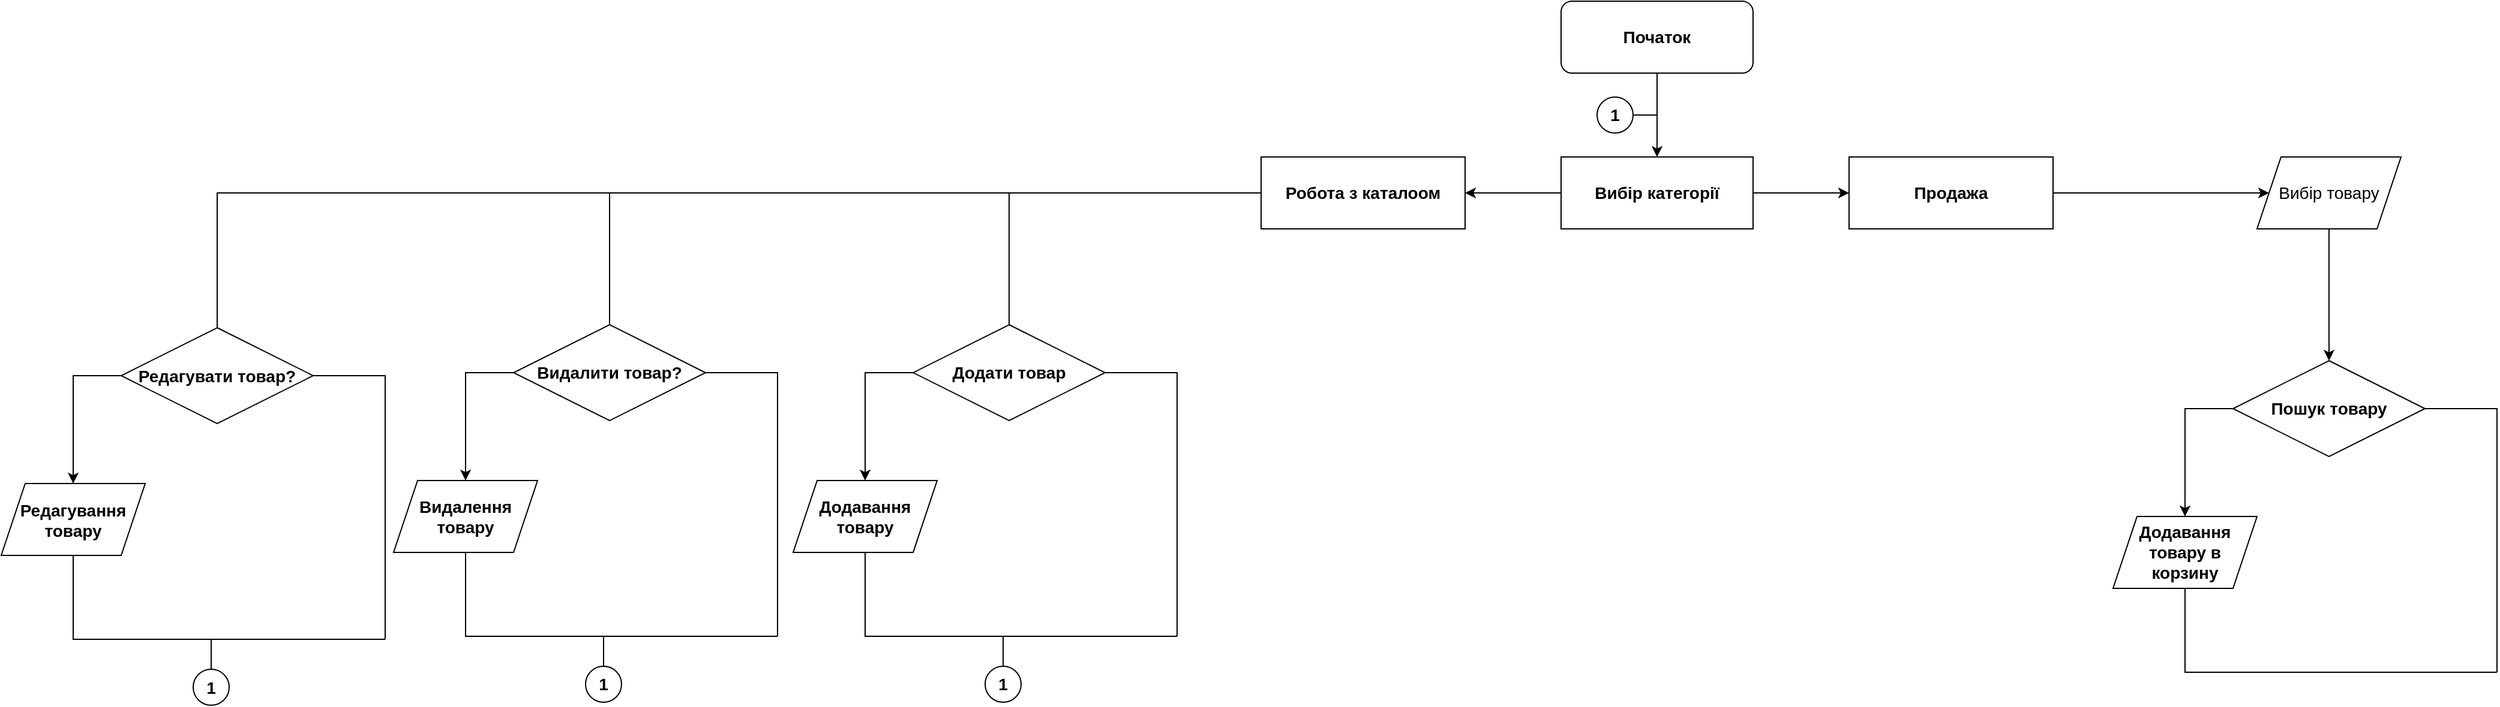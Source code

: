 <mxfile version="20.0.1" type="github">
  <diagram id="C5RBs43oDa-KdzZeNtuy" name="Page-1">
    <mxGraphModel dx="3432" dy="953" grid="1" gridSize="10" guides="1" tooltips="1" connect="1" arrows="1" fold="1" page="1" pageScale="1" pageWidth="827" pageHeight="1169" math="0" shadow="0">
      <root>
        <mxCell id="WIyWlLk6GJQsqaUBKTNV-0" />
        <mxCell id="WIyWlLk6GJQsqaUBKTNV-1" parent="WIyWlLk6GJQsqaUBKTNV-0" />
        <mxCell id="IhnhWhZBl7mTdEsvZuZf-0" value="Початок" style="rounded=1;whiteSpace=wrap;html=1;fontStyle=1;fontSize=14;" vertex="1" parent="WIyWlLk6GJQsqaUBKTNV-1">
          <mxGeometry x="400" y="30" width="160" height="60" as="geometry" />
        </mxCell>
        <mxCell id="IhnhWhZBl7mTdEsvZuZf-1" value="Вибір категорії" style="rounded=0;whiteSpace=wrap;html=1;fontStyle=1;fontSize=14;" vertex="1" parent="WIyWlLk6GJQsqaUBKTNV-1">
          <mxGeometry x="400" y="160" width="160" height="60" as="geometry" />
        </mxCell>
        <mxCell id="IhnhWhZBl7mTdEsvZuZf-4" value="" style="endArrow=classic;html=1;rounded=0;exitX=0.5;exitY=1;exitDx=0;exitDy=0;entryX=0.5;entryY=0;entryDx=0;entryDy=0;fontStyle=1;fontSize=14;" edge="1" parent="WIyWlLk6GJQsqaUBKTNV-1" source="IhnhWhZBl7mTdEsvZuZf-0" target="IhnhWhZBl7mTdEsvZuZf-1">
          <mxGeometry width="50" height="50" relative="1" as="geometry">
            <mxPoint x="540" y="120" as="sourcePoint" />
            <mxPoint x="590" y="70" as="targetPoint" />
          </mxGeometry>
        </mxCell>
        <mxCell id="IhnhWhZBl7mTdEsvZuZf-5" value="1" style="ellipse;whiteSpace=wrap;html=1;fontStyle=1;fontSize=14;" vertex="1" parent="WIyWlLk6GJQsqaUBKTNV-1">
          <mxGeometry x="430" y="110" width="30" height="30" as="geometry" />
        </mxCell>
        <mxCell id="IhnhWhZBl7mTdEsvZuZf-7" value="" style="endArrow=none;html=1;rounded=0;exitX=1;exitY=0.5;exitDx=0;exitDy=0;fontStyle=1;fontSize=14;" edge="1" parent="WIyWlLk6GJQsqaUBKTNV-1" source="IhnhWhZBl7mTdEsvZuZf-5">
          <mxGeometry width="50" height="50" relative="1" as="geometry">
            <mxPoint x="630" y="170" as="sourcePoint" />
            <mxPoint x="480" y="125" as="targetPoint" />
          </mxGeometry>
        </mxCell>
        <mxCell id="IhnhWhZBl7mTdEsvZuZf-9" value="Робота з каталоом" style="rounded=0;whiteSpace=wrap;html=1;fontStyle=1;fontSize=14;" vertex="1" parent="WIyWlLk6GJQsqaUBKTNV-1">
          <mxGeometry x="150" y="160" width="170" height="60" as="geometry" />
        </mxCell>
        <mxCell id="IhnhWhZBl7mTdEsvZuZf-10" value="" style="endArrow=classic;html=1;rounded=0;entryX=1;entryY=0.5;entryDx=0;entryDy=0;exitX=0;exitY=0.5;exitDx=0;exitDy=0;fontStyle=1;fontSize=14;" edge="1" parent="WIyWlLk6GJQsqaUBKTNV-1" source="IhnhWhZBl7mTdEsvZuZf-1" target="IhnhWhZBl7mTdEsvZuZf-9">
          <mxGeometry width="50" height="50" relative="1" as="geometry">
            <mxPoint x="340" y="220" as="sourcePoint" />
            <mxPoint x="390" y="170" as="targetPoint" />
          </mxGeometry>
        </mxCell>
        <mxCell id="IhnhWhZBl7mTdEsvZuZf-13" value="Редагувати товар?" style="rhombus;whiteSpace=wrap;html=1;fontStyle=1;fontSize=14;" vertex="1" parent="WIyWlLk6GJQsqaUBKTNV-1">
          <mxGeometry x="-800" y="302.5" width="160" height="80" as="geometry" />
        </mxCell>
        <mxCell id="IhnhWhZBl7mTdEsvZuZf-17" value="Редагування товару" style="shape=parallelogram;perimeter=parallelogramPerimeter;whiteSpace=wrap;html=1;fixedSize=1;fontStyle=1;fontSize=14;" vertex="1" parent="WIyWlLk6GJQsqaUBKTNV-1">
          <mxGeometry x="-900" y="432.5" width="120" height="60" as="geometry" />
        </mxCell>
        <mxCell id="IhnhWhZBl7mTdEsvZuZf-21" value="" style="endArrow=classic;html=1;rounded=0;entryX=0.5;entryY=0;entryDx=0;entryDy=0;exitX=0;exitY=0.5;exitDx=0;exitDy=0;fontStyle=1;fontSize=14;" edge="1" parent="WIyWlLk6GJQsqaUBKTNV-1" source="IhnhWhZBl7mTdEsvZuZf-13" target="IhnhWhZBl7mTdEsvZuZf-17">
          <mxGeometry width="50" height="50" relative="1" as="geometry">
            <mxPoint x="-880" y="382.5" as="sourcePoint" />
            <mxPoint x="-830" y="332.5" as="targetPoint" />
            <Array as="points">
              <mxPoint x="-840" y="342.5" />
            </Array>
          </mxGeometry>
        </mxCell>
        <mxCell id="IhnhWhZBl7mTdEsvZuZf-25" value="" style="endArrow=none;html=1;rounded=0;entryX=0.5;entryY=1;entryDx=0;entryDy=0;fontStyle=1;fontSize=14;" edge="1" parent="WIyWlLk6GJQsqaUBKTNV-1" target="IhnhWhZBl7mTdEsvZuZf-17">
          <mxGeometry width="50" height="50" relative="1" as="geometry">
            <mxPoint x="-580" y="562.5" as="sourcePoint" />
            <mxPoint x="-700" y="612.5" as="targetPoint" />
            <Array as="points">
              <mxPoint x="-840" y="562.5" />
            </Array>
          </mxGeometry>
        </mxCell>
        <mxCell id="IhnhWhZBl7mTdEsvZuZf-26" value="" style="endArrow=none;html=1;rounded=0;entryX=1;entryY=0.5;entryDx=0;entryDy=0;fontStyle=1;fontSize=14;" edge="1" parent="WIyWlLk6GJQsqaUBKTNV-1" target="IhnhWhZBl7mTdEsvZuZf-13">
          <mxGeometry width="50" height="50" relative="1" as="geometry">
            <mxPoint x="-580" y="562.5" as="sourcePoint" />
            <mxPoint x="-640" y="462.5" as="targetPoint" />
            <Array as="points">
              <mxPoint x="-580" y="342.5" />
            </Array>
          </mxGeometry>
        </mxCell>
        <mxCell id="IhnhWhZBl7mTdEsvZuZf-27" value="1" style="ellipse;whiteSpace=wrap;html=1;fontStyle=1;fontSize=14;" vertex="1" parent="WIyWlLk6GJQsqaUBKTNV-1">
          <mxGeometry x="-740" y="587.5" width="30" height="30" as="geometry" />
        </mxCell>
        <mxCell id="IhnhWhZBl7mTdEsvZuZf-28" value="" style="endArrow=none;html=1;rounded=0;exitX=0.5;exitY=0;exitDx=0;exitDy=0;fontStyle=1;fontSize=14;" edge="1" parent="WIyWlLk6GJQsqaUBKTNV-1" source="IhnhWhZBl7mTdEsvZuZf-27">
          <mxGeometry width="50" height="50" relative="1" as="geometry">
            <mxPoint x="-630" y="612.5" as="sourcePoint" />
            <mxPoint x="-725" y="562.5" as="targetPoint" />
          </mxGeometry>
        </mxCell>
        <mxCell id="IhnhWhZBl7mTdEsvZuZf-29" value="Видалити товар?" style="rhombus;whiteSpace=wrap;html=1;fontStyle=1;fontSize=14;" vertex="1" parent="WIyWlLk6GJQsqaUBKTNV-1">
          <mxGeometry x="-473" y="300" width="160" height="80" as="geometry" />
        </mxCell>
        <mxCell id="IhnhWhZBl7mTdEsvZuZf-30" value="Видалення товару" style="shape=parallelogram;perimeter=parallelogramPerimeter;whiteSpace=wrap;html=1;fixedSize=1;fontStyle=1;fontSize=14;" vertex="1" parent="WIyWlLk6GJQsqaUBKTNV-1">
          <mxGeometry x="-573" y="430" width="120" height="60" as="geometry" />
        </mxCell>
        <mxCell id="IhnhWhZBl7mTdEsvZuZf-31" value="" style="endArrow=classic;html=1;rounded=0;entryX=0.5;entryY=0;entryDx=0;entryDy=0;exitX=0;exitY=0.5;exitDx=0;exitDy=0;fontStyle=1;fontSize=14;" edge="1" source="IhnhWhZBl7mTdEsvZuZf-29" target="IhnhWhZBl7mTdEsvZuZf-30" parent="WIyWlLk6GJQsqaUBKTNV-1">
          <mxGeometry width="50" height="50" relative="1" as="geometry">
            <mxPoint x="-553" y="380" as="sourcePoint" />
            <mxPoint x="-503" y="330" as="targetPoint" />
            <Array as="points">
              <mxPoint x="-513" y="340" />
            </Array>
          </mxGeometry>
        </mxCell>
        <mxCell id="IhnhWhZBl7mTdEsvZuZf-32" value="" style="endArrow=none;html=1;rounded=0;entryX=0.5;entryY=1;entryDx=0;entryDy=0;fontStyle=1;fontSize=14;" edge="1" target="IhnhWhZBl7mTdEsvZuZf-30" parent="WIyWlLk6GJQsqaUBKTNV-1">
          <mxGeometry width="50" height="50" relative="1" as="geometry">
            <mxPoint x="-253.0" y="560" as="sourcePoint" />
            <mxPoint x="-373" y="610" as="targetPoint" />
            <Array as="points">
              <mxPoint x="-513" y="560" />
            </Array>
          </mxGeometry>
        </mxCell>
        <mxCell id="IhnhWhZBl7mTdEsvZuZf-33" value="" style="endArrow=none;html=1;rounded=0;entryX=1;entryY=0.5;entryDx=0;entryDy=0;fontStyle=1;fontSize=14;" edge="1" target="IhnhWhZBl7mTdEsvZuZf-29" parent="WIyWlLk6GJQsqaUBKTNV-1">
          <mxGeometry width="50" height="50" relative="1" as="geometry">
            <mxPoint x="-253.0" y="560" as="sourcePoint" />
            <mxPoint x="-313" y="460" as="targetPoint" />
            <Array as="points">
              <mxPoint x="-253" y="340" />
            </Array>
          </mxGeometry>
        </mxCell>
        <mxCell id="IhnhWhZBl7mTdEsvZuZf-34" value="1" style="ellipse;whiteSpace=wrap;html=1;fontStyle=1;fontSize=14;" vertex="1" parent="WIyWlLk6GJQsqaUBKTNV-1">
          <mxGeometry x="-413" y="585" width="30" height="30" as="geometry" />
        </mxCell>
        <mxCell id="IhnhWhZBl7mTdEsvZuZf-35" value="" style="endArrow=none;html=1;rounded=0;exitX=0.5;exitY=0;exitDx=0;exitDy=0;fontStyle=1;fontSize=14;" edge="1" source="IhnhWhZBl7mTdEsvZuZf-34" parent="WIyWlLk6GJQsqaUBKTNV-1">
          <mxGeometry width="50" height="50" relative="1" as="geometry">
            <mxPoint x="-303" y="610" as="sourcePoint" />
            <mxPoint x="-398.0" y="560" as="targetPoint" />
          </mxGeometry>
        </mxCell>
        <mxCell id="IhnhWhZBl7mTdEsvZuZf-36" value="Додати товар" style="rhombus;whiteSpace=wrap;html=1;fontStyle=1;fontSize=14;" vertex="1" parent="WIyWlLk6GJQsqaUBKTNV-1">
          <mxGeometry x="-140" y="300" width="160" height="80" as="geometry" />
        </mxCell>
        <mxCell id="IhnhWhZBl7mTdEsvZuZf-37" value="Додавання товару" style="shape=parallelogram;perimeter=parallelogramPerimeter;whiteSpace=wrap;html=1;fixedSize=1;fontStyle=1;fontSize=14;" vertex="1" parent="WIyWlLk6GJQsqaUBKTNV-1">
          <mxGeometry x="-240" y="430" width="120" height="60" as="geometry" />
        </mxCell>
        <mxCell id="IhnhWhZBl7mTdEsvZuZf-38" value="" style="endArrow=classic;html=1;rounded=0;entryX=0.5;entryY=0;entryDx=0;entryDy=0;exitX=0;exitY=0.5;exitDx=0;exitDy=0;fontStyle=1;fontSize=14;" edge="1" source="IhnhWhZBl7mTdEsvZuZf-36" target="IhnhWhZBl7mTdEsvZuZf-37" parent="WIyWlLk6GJQsqaUBKTNV-1">
          <mxGeometry width="50" height="50" relative="1" as="geometry">
            <mxPoint x="-220" y="380" as="sourcePoint" />
            <mxPoint x="-170" y="330" as="targetPoint" />
            <Array as="points">
              <mxPoint x="-180" y="340" />
            </Array>
          </mxGeometry>
        </mxCell>
        <mxCell id="IhnhWhZBl7mTdEsvZuZf-39" value="" style="endArrow=none;html=1;rounded=0;entryX=0.5;entryY=1;entryDx=0;entryDy=0;fontStyle=1;fontSize=14;" edge="1" target="IhnhWhZBl7mTdEsvZuZf-37" parent="WIyWlLk6GJQsqaUBKTNV-1">
          <mxGeometry width="50" height="50" relative="1" as="geometry">
            <mxPoint x="80.0" y="560" as="sourcePoint" />
            <mxPoint x="-40" y="610" as="targetPoint" />
            <Array as="points">
              <mxPoint x="-180" y="560" />
            </Array>
          </mxGeometry>
        </mxCell>
        <mxCell id="IhnhWhZBl7mTdEsvZuZf-40" value="" style="endArrow=none;html=1;rounded=0;entryX=1;entryY=0.5;entryDx=0;entryDy=0;fontStyle=1;fontSize=14;" edge="1" target="IhnhWhZBl7mTdEsvZuZf-36" parent="WIyWlLk6GJQsqaUBKTNV-1">
          <mxGeometry width="50" height="50" relative="1" as="geometry">
            <mxPoint x="80.0" y="560" as="sourcePoint" />
            <mxPoint x="20" y="460" as="targetPoint" />
            <Array as="points">
              <mxPoint x="80" y="340" />
            </Array>
          </mxGeometry>
        </mxCell>
        <mxCell id="IhnhWhZBl7mTdEsvZuZf-41" value="1" style="ellipse;whiteSpace=wrap;html=1;fontStyle=1;fontSize=14;" vertex="1" parent="WIyWlLk6GJQsqaUBKTNV-1">
          <mxGeometry x="-80" y="585" width="30" height="30" as="geometry" />
        </mxCell>
        <mxCell id="IhnhWhZBl7mTdEsvZuZf-42" value="" style="endArrow=none;html=1;rounded=0;exitX=0.5;exitY=0;exitDx=0;exitDy=0;fontStyle=1;fontSize=14;" edge="1" source="IhnhWhZBl7mTdEsvZuZf-41" parent="WIyWlLk6GJQsqaUBKTNV-1">
          <mxGeometry width="50" height="50" relative="1" as="geometry">
            <mxPoint x="30" y="610" as="sourcePoint" />
            <mxPoint x="-65.0" y="560" as="targetPoint" />
          </mxGeometry>
        </mxCell>
        <mxCell id="IhnhWhZBl7mTdEsvZuZf-43" value="" style="endArrow=none;html=1;rounded=0;fontSize=14;entryX=0;entryY=0.5;entryDx=0;entryDy=0;exitX=0.5;exitY=0;exitDx=0;exitDy=0;" edge="1" parent="WIyWlLk6GJQsqaUBKTNV-1" source="IhnhWhZBl7mTdEsvZuZf-13" target="IhnhWhZBl7mTdEsvZuZf-9">
          <mxGeometry width="50" height="50" relative="1" as="geometry">
            <mxPoint x="-720" y="300" as="sourcePoint" />
            <mxPoint x="-300" y="190" as="targetPoint" />
            <Array as="points">
              <mxPoint x="-720" y="190" />
            </Array>
          </mxGeometry>
        </mxCell>
        <mxCell id="IhnhWhZBl7mTdEsvZuZf-44" value="" style="endArrow=none;html=1;rounded=0;fontSize=14;entryX=0.5;entryY=0;entryDx=0;entryDy=0;" edge="1" parent="WIyWlLk6GJQsqaUBKTNV-1" target="IhnhWhZBl7mTdEsvZuZf-29">
          <mxGeometry width="50" height="50" relative="1" as="geometry">
            <mxPoint x="-393" y="190" as="sourcePoint" />
            <mxPoint x="-410" y="230" as="targetPoint" />
          </mxGeometry>
        </mxCell>
        <mxCell id="IhnhWhZBl7mTdEsvZuZf-45" value="" style="endArrow=none;html=1;rounded=0;fontSize=14;entryX=0.5;entryY=0;entryDx=0;entryDy=0;" edge="1" parent="WIyWlLk6GJQsqaUBKTNV-1" target="IhnhWhZBl7mTdEsvZuZf-36">
          <mxGeometry width="50" height="50" relative="1" as="geometry">
            <mxPoint x="-60" y="190" as="sourcePoint" />
            <mxPoint x="-130" y="250" as="targetPoint" />
          </mxGeometry>
        </mxCell>
        <mxCell id="IhnhWhZBl7mTdEsvZuZf-49" style="edgeStyle=orthogonalEdgeStyle;rounded=0;orthogonalLoop=1;jettySize=auto;html=1;entryX=0;entryY=0.5;entryDx=0;entryDy=0;fontSize=14;" edge="1" parent="WIyWlLk6GJQsqaUBKTNV-1" source="IhnhWhZBl7mTdEsvZuZf-46" target="IhnhWhZBl7mTdEsvZuZf-48">
          <mxGeometry relative="1" as="geometry" />
        </mxCell>
        <mxCell id="IhnhWhZBl7mTdEsvZuZf-46" value="Продажа" style="rounded=0;whiteSpace=wrap;html=1;fontStyle=1;fontSize=14;" vertex="1" parent="WIyWlLk6GJQsqaUBKTNV-1">
          <mxGeometry x="640" y="160" width="170" height="60" as="geometry" />
        </mxCell>
        <mxCell id="IhnhWhZBl7mTdEsvZuZf-47" value="" style="endArrow=classic;html=1;rounded=0;fontSize=14;entryX=0;entryY=0.5;entryDx=0;entryDy=0;exitX=1;exitY=0.5;exitDx=0;exitDy=0;" edge="1" parent="WIyWlLk6GJQsqaUBKTNV-1" source="IhnhWhZBl7mTdEsvZuZf-1" target="IhnhWhZBl7mTdEsvZuZf-46">
          <mxGeometry width="50" height="50" relative="1" as="geometry">
            <mxPoint x="510" y="410" as="sourcePoint" />
            <mxPoint x="560" y="360" as="targetPoint" />
          </mxGeometry>
        </mxCell>
        <mxCell id="IhnhWhZBl7mTdEsvZuZf-57" style="edgeStyle=orthogonalEdgeStyle;rounded=0;orthogonalLoop=1;jettySize=auto;html=1;exitX=0.5;exitY=1;exitDx=0;exitDy=0;entryX=0.5;entryY=0;entryDx=0;entryDy=0;fontSize=14;" edge="1" parent="WIyWlLk6GJQsqaUBKTNV-1" source="IhnhWhZBl7mTdEsvZuZf-48" target="IhnhWhZBl7mTdEsvZuZf-50">
          <mxGeometry relative="1" as="geometry" />
        </mxCell>
        <mxCell id="IhnhWhZBl7mTdEsvZuZf-48" value="Вибір товару" style="shape=parallelogram;perimeter=parallelogramPerimeter;whiteSpace=wrap;html=1;fixedSize=1;fontSize=14;" vertex="1" parent="WIyWlLk6GJQsqaUBKTNV-1">
          <mxGeometry x="980" y="160" width="120" height="60" as="geometry" />
        </mxCell>
        <mxCell id="IhnhWhZBl7mTdEsvZuZf-50" value="Пошук товару" style="rhombus;whiteSpace=wrap;html=1;fontStyle=1;fontSize=14;" vertex="1" parent="WIyWlLk6GJQsqaUBKTNV-1">
          <mxGeometry x="960" y="330" width="160" height="80" as="geometry" />
        </mxCell>
        <mxCell id="IhnhWhZBl7mTdEsvZuZf-51" value="Додавання товару в корзину" style="shape=parallelogram;perimeter=parallelogramPerimeter;whiteSpace=wrap;html=1;fixedSize=1;fontStyle=1;fontSize=14;" vertex="1" parent="WIyWlLk6GJQsqaUBKTNV-1">
          <mxGeometry x="860" y="460" width="120" height="60" as="geometry" />
        </mxCell>
        <mxCell id="IhnhWhZBl7mTdEsvZuZf-52" value="" style="endArrow=classic;html=1;rounded=0;entryX=0.5;entryY=0;entryDx=0;entryDy=0;exitX=0;exitY=0.5;exitDx=0;exitDy=0;fontStyle=1;fontSize=14;" edge="1" parent="WIyWlLk6GJQsqaUBKTNV-1" source="IhnhWhZBl7mTdEsvZuZf-50" target="IhnhWhZBl7mTdEsvZuZf-51">
          <mxGeometry width="50" height="50" relative="1" as="geometry">
            <mxPoint x="880" y="410" as="sourcePoint" />
            <mxPoint x="930" y="360" as="targetPoint" />
            <Array as="points">
              <mxPoint x="920" y="370" />
            </Array>
          </mxGeometry>
        </mxCell>
        <mxCell id="IhnhWhZBl7mTdEsvZuZf-53" value="" style="endArrow=none;html=1;rounded=0;entryX=0.5;entryY=1;entryDx=0;entryDy=0;fontStyle=1;fontSize=14;" edge="1" parent="WIyWlLk6GJQsqaUBKTNV-1" target="IhnhWhZBl7mTdEsvZuZf-51">
          <mxGeometry width="50" height="50" relative="1" as="geometry">
            <mxPoint x="1180.0" y="590" as="sourcePoint" />
            <mxPoint x="1060" y="640" as="targetPoint" />
            <Array as="points">
              <mxPoint x="920" y="590" />
            </Array>
          </mxGeometry>
        </mxCell>
        <mxCell id="IhnhWhZBl7mTdEsvZuZf-54" value="" style="endArrow=none;html=1;rounded=0;entryX=1;entryY=0.5;entryDx=0;entryDy=0;fontStyle=1;fontSize=14;" edge="1" parent="WIyWlLk6GJQsqaUBKTNV-1" target="IhnhWhZBl7mTdEsvZuZf-50">
          <mxGeometry width="50" height="50" relative="1" as="geometry">
            <mxPoint x="1180.0" y="590" as="sourcePoint" />
            <mxPoint x="1120" y="490" as="targetPoint" />
            <Array as="points">
              <mxPoint x="1180" y="370" />
            </Array>
          </mxGeometry>
        </mxCell>
      </root>
    </mxGraphModel>
  </diagram>
</mxfile>
